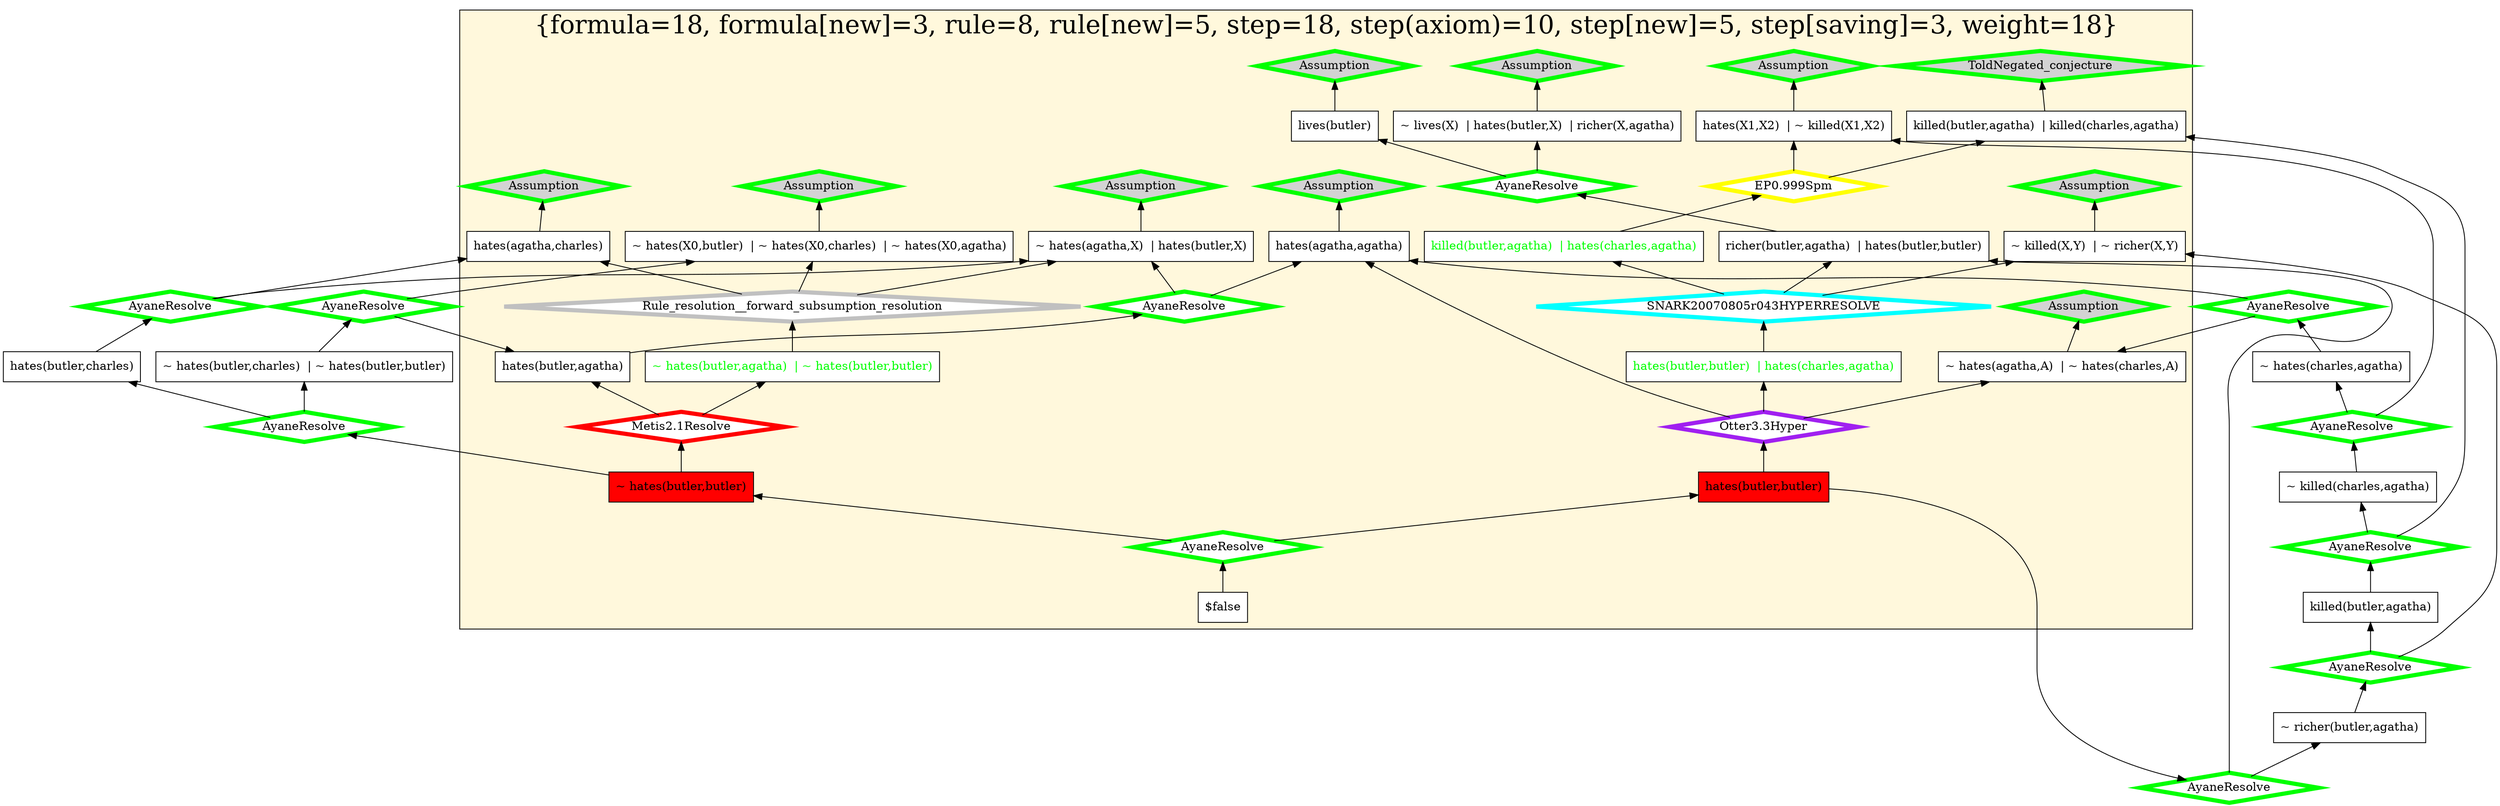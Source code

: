 digraph g 
{ rankdir=BT;
   
  "x_1605" [ fontcolor="green" URL="http://inference-web.org/proofs/tptp/Solutions/PUZ/PUZ001-1/Otter---3.3/answer.owl#ns_20_conclusion" color="black" shape="box" label="hates(charles,agatha)  | hates(butler,butler)" fillcolor="white" style="filled"  ];
  "x_1605" [ fontcolor="green" URL="http://inference-web.org/proofs/tptp/Solutions/PUZ/PUZ001-1/SNARK---20080805r005/answer.owl#ns_17_conclusion" color="black" shape="box" label="hates(butler,butler)  | hates(charles,agatha)" fillcolor="white" style="filled"  ];
  "x_1484" [ URL="http://inference-web.org/proofs/tptp/Solutions/PUZ/PUZ001-1/Vampire---9.0/answer.owl#ns_10_conclusion" color="black" shape="box" label="~ hates(agatha,X0)  | hates(butler,X0)" fillcolor="white" style="filled"  ];
  "x_1338" [ URL="http://inference-web.org/proofs/tptp/Solutions/PUZ/PUZ001-1/SNARK---20080805r005/answer.owl#ns_poorer_killer_conclusion" color="black" shape="box" label="~ killed(X,Y)  | ~ richer(X,Y)" fillcolor="white" style="filled"  ];
  "x_1552" [ URL="http://inference-web.org/proofs/tptp/Solutions/PUZ/PUZ001-1/Ayane---1.1/answer.owl#ns_22_conclusion" color="black" shape="box" label="richer(butler,agatha)  | hates(butler,butler)" fillcolor="white" style="filled"  ];
  "x_1224" [ URL="http://inference-web.org/proofs/tptp/Solutions/PUZ/PUZ001-1/Ayane---1.1/answer.owl#ns_13_conclusion" color="black" shape="box" label="~ hates(charles,agatha)" fillcolor="white" style="filled"  ];
  "x_1495" [ URL="http://inference-web.org/proofs/tptp/Solutions/PUZ/PUZ001-1/Ayane---1.1/answer.owl#ns_butler_conclusion" color="black" shape="box" label="lives(butler)" fillcolor="white" style="filled"  ];
  "x_1330" [ fontcolor="green" color="black" shape="box" label="hates(charles,agatha)  | killed(butler,agatha)" fillcolor="white" style="filled"  ];
  "x_1255" [ URL="http://inference-web.org/proofs/tptp/Solutions/PUZ/PUZ001-1/Ayane---1.1/answer.owl#ns_no_one_hates_everyone_conclusion" color="black" shape="box" label="~ hates(X,agatha)  | ~ hates(X,butler)  | ~ hates(X,charles)" fillcolor="white" style="filled"  ];
  "x_1450" [ URL="http://inference-web.org/proofs/tptp/Solutions/PUZ/PUZ001-1/Ayane---1.1/answer.owl#ns_killer_hates_victim_conclusion" color="black" shape="box" label="~ killed(X,Y)  | hates(X,Y)" fillcolor="white" style="filled"  ];
  "x_1480" [ URL="http://inference-web.org/proofs/tptp/Solutions/PUZ/PUZ001-1/Vampire---9.0/answer.owl#ns_8_conclusion" color="black" shape="box" label="hates(agatha,charles)" fillcolor="white" style="filled"  ];
  "x_1549" [ fontcolor="green" URL="http://inference-web.org/proofs/tptp/Solutions/PUZ/PUZ001-1/Vampire---9.0/answer.owl#ns_29_conclusion" color="black" shape="box" label="~ hates(butler,butler)  | ~ hates(butler,agatha)" fillcolor="white" style="filled"  ];
  "x_1338" [ URL="http://inference-web.org/proofs/tptp/Solutions/PUZ/PUZ001-1/Ayane---1.1/answer.owl#ns_poorer_killer_conclusion" color="black" shape="box" label="~ killed(X,Y)  | ~ richer(X,Y)" fillcolor="white" style="filled"  ];
  "x_1186" [ URL="http://inference-web.org/proofs/tptp/Solutions/PUZ/PUZ001-1/Ayane---1.1/answer.owl#ns_26_conclusion" color="black" shape="box" label="~ hates(butler,charles)  | ~ hates(butler,butler)" fillcolor="white" style="filled"  ];
  "x_1300" [ URL="http://inference-web.org/proofs/tptp/Solutions/PUZ/PUZ001-1/Ayane---1.1/answer.owl#ns_different_hates_conclusion" color="black" shape="box" label="~ hates(agatha,X)  | ~ hates(charles,X)" fillcolor="white" style="filled"  ];
  "x_1565" [ URL="http://inference-web.org/proofs/tptp/Solutions/PUZ/PUZ001-1/Ayane---1.1/answer.owl#ns_23_conclusion" color="black" shape="box" label="hates(butler,butler)" fillcolor="red" style="filled"  ];
  "x_1450" [ color="black" shape="box" label="hates(X1,X2)  | ~ killed(X1,X2)" fillcolor="white" style="filled"  ];
  "x_1330" [ fontcolor="green" URL="http://inference-web.org/proofs/tptp/Solutions/PUZ/PUZ001-1/SNARK---20080805r005/answer.owl#ns_15_conclusion" color="black" shape="box" label="killed(butler,agatha)  | hates(charles,agatha)" fillcolor="white" style="filled"  ];
  "x_1519" [ URL="http://inference-web.org/proofs/tptp/Solutions/PUZ/PUZ001-1/Ayane---1.1/answer.owl#ns_28_conclusion" color="black" shape="box" label="$false" fillcolor="white" style="filled"  ];
  "x_1565" [ URL="http://inference-web.org/proofs/tptp/Solutions/PUZ/PUZ001-1/Otter---3.3/answer.owl#ns_21_conclusion" color="black" shape="box" label="hates(butler,butler)" fillcolor="red" style="filled"  ];
  "x_1217" [ URL="http://inference-web.org/proofs/tptp/Solutions/PUZ/PUZ001-1/Ayane---1.1/answer.owl#ns_20_conclusion" color="black" shape="box" label="~ richer(butler,agatha)" fillcolor="white" style="filled"  ];
  "x_1503" [ URL="http://inference-web.org/proofs/tptp/Solutions/PUZ/PUZ001-1/Ayane---1.1/answer.owl#ns_18_conclusion" color="black" shape="box" label="killed(butler,agatha)" fillcolor="white" style="filled"  ];
  "x_1291" [ color="black" shape="box" label="killed(butler,agatha)  | killed(charles,agatha)" fillcolor="white" style="filled"  ];
  "x_1427" [ URL="http://inference-web.org/proofs/tptp/Solutions/PUZ/PUZ001-1/Ayane---1.1/answer.owl#ns_15_conclusion" color="black" shape="box" label="hates(butler,charles)" fillcolor="white" style="filled"  ];
  "x_1378" [ URL="http://inference-web.org/proofs/tptp/Solutions/PUZ/PUZ001-1/Metis---2.2/answer.owl#ns_refute_0_21_conclusion" color="black" shape="box" label="hates(butler,agatha)" fillcolor="white" style="filled"  ];
  "x_1255" [ URL="http://inference-web.org/proofs/tptp/Solutions/PUZ/PUZ001-1/Vampire---9.0/answer.owl#ns_15_conclusion" color="black" shape="box" label="~ hates(X0,butler)  | ~ hates(X0,charles)  | ~ hates(X0,agatha)" fillcolor="white" style="filled"  ];
  "x_1578" [ URL="http://inference-web.org/proofs/tptp/Solutions/PUZ/PUZ001-1/Ayane---1.1/answer.owl#ns_butler_hates_poor_conclusion" color="black" shape="box" label="~ lives(X)  | hates(butler,X)  | richer(X,agatha)" fillcolor="white" style="filled"  ];
  "x_1291" [ URL="http://inference-web.org/proofs/tptp/Solutions/PUZ/PUZ001-1/Ayane---1.1/answer.owl#ns_prove_neither_charles_nor_butler_did_it_conclusion" color="black" shape="box" label="killed(butler,agatha)  | killed(charles,agatha)" fillcolor="white" style="filled"  ];
  "x_1432" [ URL="http://inference-web.org/proofs/tptp/Solutions/PUZ/PUZ001-1/Ayane---1.1/answer.owl#ns_27_conclusion" color="black" shape="box" label="~ hates(butler,butler)" fillcolor="red" style="filled"  ];
  "x_1286" [ URL="http://inference-web.org/proofs/tptp/Solutions/PUZ/PUZ001-1/Ayane---1.1/answer.owl#ns_agatha_hates_agatha_conclusion" color="black" shape="box" label="hates(agatha,agatha)" fillcolor="white" style="filled"  ];
  "x_1480" [ URL="http://inference-web.org/proofs/tptp/Solutions/PUZ/PUZ001-1/Ayane---1.1/answer.owl#ns_agatha_hates_charles_conclusion" color="black" shape="box" label="hates(agatha,charles)" fillcolor="white" style="filled"  ];
  "x_1576" [ URL="http://inference-web.org/proofs/tptp/Solutions/PUZ/PUZ001-1/Ayane---1.1/answer.owl#ns_16_conclusion" color="black" shape="box" label="~ killed(charles,agatha)" fillcolor="white" style="filled"  ];
  "x_1286" [ URL="http://inference-web.org/proofs/tptp/Solutions/PUZ/PUZ001-1/Otter---3.3/answer.owl#ns_10_conclusion" color="black" shape="box" label="hates(agatha,agatha)" fillcolor="white" style="filled"  ];
  "x_1300" [ URL="http://inference-web.org/proofs/tptp/Solutions/PUZ/PUZ001-1/Otter---3.3/answer.owl#ns_2_conclusion" color="black" shape="box" label="~ hates(agatha,A)  | ~ hates(charles,A)" fillcolor="white" style="filled"  ];
  "x_1378" [ URL="http://inference-web.org/proofs/tptp/Solutions/PUZ/PUZ001-1/Ayane---1.1/answer.owl#ns_14_conclusion" color="black" shape="box" label="hates(butler,agatha)" fillcolor="white" style="filled"  ];
  "x_1432" [ URL="http://inference-web.org/proofs/tptp/Solutions/PUZ/PUZ001-1/Metis---2.2/answer.owl#ns_refute_0_22_conclusion" color="black" shape="box" label="~ hates(butler,butler)" fillcolor="red" style="filled"  ];
  "x_1484" [ URL="http://inference-web.org/proofs/tptp/Solutions/PUZ/PUZ001-1/Ayane---1.1/answer.owl#ns_same_hates_conclusion" color="black" shape="box" label="~ hates(agatha,X)  | hates(butler,X)" fillcolor="white" style="filled"  ];
  "x_1552" [ URL="http://inference-web.org/proofs/tptp/Solutions/PUZ/PUZ001-1/SNARK---20080805r005/answer.owl#ns_16_conclusion" color="black" shape="box" label="richer(butler,agatha)  | hates(butler,butler)" fillcolor="white" style="filled"  ];
  "x_1549" [ fontcolor="green" URL="http://inference-web.org/proofs/tptp/Solutions/PUZ/PUZ001-1/Metis---2.2/answer.owl#ns_refute_0_18_conclusion" color="black" shape="box" label="~ hates(butler,agatha)  | ~ hates(butler,butler)" fillcolor="white" style="filled"  ];
  "490ca8fb:1242f8625f3:-61a1" [ URL="http://browser.inference-web.org/iwbrowser/BrowseNodeSet?url=http%3A%2F%2Finference-web.org%2Fproofs%2Ftptp%2FSolutions%2FPUZ%2FPUZ001-1%2FAyane---1.1%2Fanswer.owl%23ns_agatha_hates_agatha" color="green" shape="diamond" label="Assumption" fillcolor="lightgrey" style="filled" penwidth="5"  ];
  "x_1286" -> "490ca8fb:1242f8625f3:-61a1";
  "490ca8fb:1242f8625f3:-617e" [ URL="http://browser.inference-web.org/iwbrowser/BrowseNodeSet?url=http%3A%2F%2Finference-web.org%2Fproofs%2Ftptp%2FSolutions%2FPUZ%2FPUZ001-1%2FEP---1.1pre%2Fanswer.owl%23ns_13" color="yellow" shape="diamond" label="EP0.999Spm" fillcolor="white" style="filled" penwidth="5"  ];
  "x_1330" -> "490ca8fb:1242f8625f3:-617e";
  "490ca8fb:1242f8625f3:-617e" -> "x_1291";
  "490ca8fb:1242f8625f3:-617e" -> "x_1450";
  "490ca8fb:1242f8625f3:-619b" [ URL="http://browser.inference-web.org/iwbrowser/BrowseNodeSet?url=http%3A%2F%2Finference-web.org%2Fproofs%2Ftptp%2FSolutions%2FPUZ%2FPUZ001-1%2FAyane---1.1%2Fanswer.owl%23ns_butler" color="green" shape="diamond" label="Assumption" fillcolor="lightgrey" style="filled" penwidth="5"  ];
  "x_1495" -> "490ca8fb:1242f8625f3:-619b";
  "490ca8fb:1242f8625f3:-6192" [ URL="http://browser.inference-web.org/iwbrowser/BrowseNodeSet?url=http%3A%2F%2Finference-web.org%2Fproofs%2Ftptp%2FSolutions%2FPUZ%2FPUZ001-1%2FAyane---1.1%2Fanswer.owl%23ns_15" color="green" shape="diamond" label="AyaneResolve" fillcolor="white" style="filled" penwidth="5"  ];
  "x_1427" -> "490ca8fb:1242f8625f3:-6192";
  "490ca8fb:1242f8625f3:-6192" -> "x_1480";
  "490ca8fb:1242f8625f3:-6192" -> "x_1484";
  "490ca8fb:1242f8625f3:-61bf" [ URL="http://browser.inference-web.org/iwbrowser/BrowseNodeSet?url=http%3A%2F%2Finference-web.org%2Fproofs%2Ftptp%2FSolutions%2FPUZ%2FPUZ001-1%2FAyane---1.1%2Fanswer.owl%23answer" color="green" shape="diamond" label="AyaneResolve" fillcolor="white" style="filled" penwidth="5"  ];
  "x_1519" -> "490ca8fb:1242f8625f3:-61bf";
  "490ca8fb:1242f8625f3:-61bf" -> "x_1432";
  "490ca8fb:1242f8625f3:-61bf" -> "x_1565";
  "490ca8fb:1242f8625f3:-61a7" [ URL="http://browser.inference-web.org/iwbrowser/BrowseNodeSet?url=http%3A%2F%2Finference-web.org%2Fproofs%2Ftptp%2FSolutions%2FPUZ%2FPUZ001-1%2FAyane---1.1%2Fanswer.owl%23ns_13" color="green" shape="diamond" label="AyaneResolve" fillcolor="white" style="filled" penwidth="5"  ];
  "x_1224" -> "490ca8fb:1242f8625f3:-61a7";
  "490ca8fb:1242f8625f3:-61a7" -> "x_1286";
  "490ca8fb:1242f8625f3:-61a7" -> "x_1300";
  "490ca8fb:1242f8625f3:-61b0" [ URL="http://browser.inference-web.org/iwbrowser/BrowseNodeSet?url=http%3A%2F%2Finference-web.org%2Fproofs%2Ftptp%2FSolutions%2FPUZ%2FPUZ001-1%2FAyane---1.1%2Fanswer.owl%23ns_prove_neither_charles_nor_butler_did_it" color="green" shape="diamond" label="ToldNegated_conjecture" fillcolor="lightgrey" style="filled" penwidth="5"  ];
  "x_1291" -> "490ca8fb:1242f8625f3:-61b0";
  "490ca8fb:1242f8625f3:-6044" [ URL="http://browser.inference-web.org/iwbrowser/BrowseNodeSet?url=http%3A%2F%2Finference-web.org%2Fproofs%2Ftptp%2FSolutions%2FPUZ%2FPUZ001-1%2FOtter---3.3%2Fanswer.owl%23ns_21" color="purple" shape="diamond" label="Otter3.3Hyper" fillcolor="white" style="filled" penwidth="5"  ];
  "x_1565" -> "490ca8fb:1242f8625f3:-6044";
  "490ca8fb:1242f8625f3:-6044" -> "x_1286";
  "490ca8fb:1242f8625f3:-6044" -> "x_1300";
  "490ca8fb:1242f8625f3:-6044" -> "x_1605";
  "490ca8fb:1242f8625f3:-61ad" [ URL="http://browser.inference-web.org/iwbrowser/BrowseNodeSet?url=http%3A%2F%2Finference-web.org%2Fproofs%2Ftptp%2FSolutions%2FPUZ%2FPUZ001-1%2FAyane---1.1%2Fanswer.owl%23ns_16" color="green" shape="diamond" label="AyaneResolve" fillcolor="white" style="filled" penwidth="5"  ];
  "x_1576" -> "490ca8fb:1242f8625f3:-61ad";
  "490ca8fb:1242f8625f3:-61ad" -> "x_1224";
  "490ca8fb:1242f8625f3:-61ad" -> "x_1450";
  "490ca8fb:1242f8625f3:-6189" [ URL="http://browser.inference-web.org/iwbrowser/BrowseNodeSet?url=http%3A%2F%2Finference-web.org%2Fproofs%2Ftptp%2FSolutions%2FPUZ%2FPUZ001-1%2FAyane---1.1%2Fanswer.owl%23ns_26" color="green" shape="diamond" label="AyaneResolve" fillcolor="white" style="filled" penwidth="5"  ];
  "x_1186" -> "490ca8fb:1242f8625f3:-6189";
  "490ca8fb:1242f8625f3:-6189" -> "x_1255";
  "490ca8fb:1242f8625f3:-6189" -> "x_1378";
  "490ca8fb:1242f8625f3:-5f82" [ URL="http://browser.inference-web.org/iwbrowser/BrowseNodeSet?url=http%3A%2F%2Finference-web.org%2Fproofs%2Ftptp%2FSolutions%2FPUZ%2FPUZ001-1%2FVampire---9.0%2Fanswer.owl%23ns_29" color="grey" shape="diamond" label="Rule_resolution__forward_subsumption_resolution" fillcolor="white" style="filled" penwidth="5"  ];
  "x_1549" -> "490ca8fb:1242f8625f3:-5f82";
  "490ca8fb:1242f8625f3:-5f82" -> "x_1255";
  "490ca8fb:1242f8625f3:-5f82" -> "x_1480";
  "490ca8fb:1242f8625f3:-5f82" -> "x_1484";
  "490ca8fb:1242f8625f3:-6198" [ URL="http://browser.inference-web.org/iwbrowser/BrowseNodeSet?url=http%3A%2F%2Finference-web.org%2Fproofs%2Ftptp%2FSolutions%2FPUZ%2FPUZ001-1%2FAyane---1.1%2Fanswer.owl%23ns_butler_hates_poor" color="green" shape="diamond" label="Assumption" fillcolor="lightgrey" style="filled" penwidth="5"  ];
  "x_1578" -> "490ca8fb:1242f8625f3:-6198";
  "490ca8fb:1242f8625f3:-61b6" [ URL="http://browser.inference-web.org/iwbrowser/BrowseNodeSet?url=http%3A%2F%2Finference-web.org%2Fproofs%2Ftptp%2FSolutions%2FPUZ%2FPUZ001-1%2FAyane---1.1%2Fanswer.owl%23ns_poorer_killer" color="green" shape="diamond" label="Assumption" fillcolor="lightgrey" style="filled" penwidth="5"  ];
  "x_1338" -> "490ca8fb:1242f8625f3:-61b6";
  "490ca8fb:1242f8625f3:-6186" [ URL="http://browser.inference-web.org/iwbrowser/BrowseNodeSet?url=http%3A%2F%2Finference-web.org%2Fproofs%2Ftptp%2FSolutions%2FPUZ%2FPUZ001-1%2FAyane---1.1%2Fanswer.owl%23ns_no_one_hates_everyone" color="green" shape="diamond" label="Assumption" fillcolor="lightgrey" style="filled" penwidth="5"  ];
  "x_1255" -> "490ca8fb:1242f8625f3:-6186";
  "490ca8fb:1242f8625f3:-61bc" [ URL="http://browser.inference-web.org/iwbrowser/BrowseNodeSet?url=http%3A%2F%2Finference-web.org%2Fproofs%2Ftptp%2FSolutions%2FPUZ%2FPUZ001-1%2FAyane---1.1%2Fanswer.owl%23ns_23" color="green" shape="diamond" label="AyaneResolve" fillcolor="white" style="filled" penwidth="5"  ];
  "x_1565" -> "490ca8fb:1242f8625f3:-61bc";
  "490ca8fb:1242f8625f3:-61bc" -> "x_1217";
  "490ca8fb:1242f8625f3:-61bc" -> "x_1552";
  "490ca8fb:1242f8625f3:-608f" [ URL="http://browser.inference-web.org/iwbrowser/BrowseNodeSet?url=http%3A%2F%2Finference-web.org%2Fproofs%2Ftptp%2FSolutions%2FPUZ%2FPUZ001-1%2FMetis---2.2%2Fanswer.owl%23ns_refute_0_22" color="red" shape="diamond" label="Metis2.1Resolve" fillcolor="white" style="filled" penwidth="5"  ];
  "x_1432" -> "490ca8fb:1242f8625f3:-608f";
  "490ca8fb:1242f8625f3:-608f" -> "x_1378";
  "490ca8fb:1242f8625f3:-608f" -> "x_1549";
  "490ca8fb:1242f8625f3:-6183" [ URL="http://browser.inference-web.org/iwbrowser/BrowseNodeSet?url=http%3A%2F%2Finference-web.org%2Fproofs%2Ftptp%2FSolutions%2FPUZ%2FPUZ001-1%2FAyane---1.1%2Fanswer.owl%23ns_14" color="green" shape="diamond" label="AyaneResolve" fillcolor="white" style="filled" penwidth="5"  ];
  "x_1378" -> "490ca8fb:1242f8625f3:-6183";
  "490ca8fb:1242f8625f3:-6183" -> "x_1286";
  "490ca8fb:1242f8625f3:-6183" -> "x_1484";
  "490ca8fb:1242f8625f3:-619e" [ URL="http://browser.inference-web.org/iwbrowser/BrowseNodeSet?url=http%3A%2F%2Finference-web.org%2Fproofs%2Ftptp%2FSolutions%2FPUZ%2FPUZ001-1%2FAyane---1.1%2Fanswer.owl%23ns_22" color="green" shape="diamond" label="AyaneResolve" fillcolor="white" style="filled" penwidth="5"  ];
  "x_1552" -> "490ca8fb:1242f8625f3:-619e";
  "490ca8fb:1242f8625f3:-619e" -> "x_1495";
  "490ca8fb:1242f8625f3:-619e" -> "x_1578";
  "490ca8fb:1242f8625f3:-6195" [ URL="http://browser.inference-web.org/iwbrowser/BrowseNodeSet?url=http%3A%2F%2Finference-web.org%2Fproofs%2Ftptp%2FSolutions%2FPUZ%2FPUZ001-1%2FAyane---1.1%2Fanswer.owl%23ns_27" color="green" shape="diamond" label="AyaneResolve" fillcolor="white" style="filled" penwidth="5"  ];
  "x_1432" -> "490ca8fb:1242f8625f3:-6195";
  "490ca8fb:1242f8625f3:-6195" -> "x_1186";
  "490ca8fb:1242f8625f3:-6195" -> "x_1427";
  "490ca8fb:1242f8625f3:-61aa" [ URL="http://browser.inference-web.org/iwbrowser/BrowseNodeSet?url=http%3A%2F%2Finference-web.org%2Fproofs%2Ftptp%2FSolutions%2FPUZ%2FPUZ001-1%2FAyane---1.1%2Fanswer.owl%23ns_killer_hates_victim" color="green" shape="diamond" label="Assumption" fillcolor="lightgrey" style="filled" penwidth="5"  ];
  "x_1450" -> "490ca8fb:1242f8625f3:-61aa";
  "490ca8fb:1242f8625f3:-61a4" [ URL="http://browser.inference-web.org/iwbrowser/BrowseNodeSet?url=http%3A%2F%2Finference-web.org%2Fproofs%2Ftptp%2FSolutions%2FPUZ%2FPUZ001-1%2FAyane---1.1%2Fanswer.owl%23ns_different_hates" color="green" shape="diamond" label="Assumption" fillcolor="lightgrey" style="filled" penwidth="5"  ];
  "x_1300" -> "490ca8fb:1242f8625f3:-61a4";
  "490ca8fb:1242f8625f3:-618c" [ URL="http://browser.inference-web.org/iwbrowser/BrowseNodeSet?url=http%3A%2F%2Finference-web.org%2Fproofs%2Ftptp%2FSolutions%2FPUZ%2FPUZ001-1%2FAyane---1.1%2Fanswer.owl%23ns_same_hates" color="green" shape="diamond" label="Assumption" fillcolor="lightgrey" style="filled" penwidth="5"  ];
  "x_1484" -> "490ca8fb:1242f8625f3:-618c";
  "490ca8fb:1242f8625f3:-600c" [ URL="http://browser.inference-web.org/iwbrowser/BrowseNodeSet?url=http%3A%2F%2Finference-web.org%2Fproofs%2Ftptp%2FSolutions%2FPUZ%2FPUZ001-1%2FSNARK---20080805r005%2Fanswer.owl%23ns_17" color="cyan" shape="diamond" label="SNARK20070805r043HYPERRESOLVE" fillcolor="white" style="filled" penwidth="5"  ];
  "x_1605" -> "490ca8fb:1242f8625f3:-600c";
  "490ca8fb:1242f8625f3:-600c" -> "x_1330";
  "490ca8fb:1242f8625f3:-600c" -> "x_1338";
  "490ca8fb:1242f8625f3:-600c" -> "x_1552";
  "490ca8fb:1242f8625f3:-61b9" [ URL="http://browser.inference-web.org/iwbrowser/BrowseNodeSet?url=http%3A%2F%2Finference-web.org%2Fproofs%2Ftptp%2FSolutions%2FPUZ%2FPUZ001-1%2FAyane---1.1%2Fanswer.owl%23ns_20" color="green" shape="diamond" label="AyaneResolve" fillcolor="white" style="filled" penwidth="5"  ];
  "x_1217" -> "490ca8fb:1242f8625f3:-61b9";
  "490ca8fb:1242f8625f3:-61b9" -> "x_1338";
  "490ca8fb:1242f8625f3:-61b9" -> "x_1503";
  "490ca8fb:1242f8625f3:-618f" [ URL="http://browser.inference-web.org/iwbrowser/BrowseNodeSet?url=http%3A%2F%2Finference-web.org%2Fproofs%2Ftptp%2FSolutions%2FPUZ%2FPUZ001-1%2FAyane---1.1%2Fanswer.owl%23ns_agatha_hates_charles" color="green" shape="diamond" label="Assumption" fillcolor="lightgrey" style="filled" penwidth="5"  ];
  "x_1480" -> "490ca8fb:1242f8625f3:-618f";
  "490ca8fb:1242f8625f3:-61b3" [ URL="http://browser.inference-web.org/iwbrowser/BrowseNodeSet?url=http%3A%2F%2Finference-web.org%2Fproofs%2Ftptp%2FSolutions%2FPUZ%2FPUZ001-1%2FAyane---1.1%2Fanswer.owl%23ns_18" color="green" shape="diamond" label="AyaneResolve" fillcolor="white" style="filled" penwidth="5"  ];
  "x_1503" -> "490ca8fb:1242f8625f3:-61b3";
  "490ca8fb:1242f8625f3:-61b3" -> "x_1291";
  "490ca8fb:1242f8625f3:-61b3" -> "x_1576";
  
 subgraph cluster_opt 
{ labelloc=b label="{formula=18, formula[new]=3, rule=8, rule[new]=5, step=18, step(axiom)=10, step[new]=5, step[saving]=3, weight=18}" 
 fontsize=30 fillcolor=cornsilk style=filled 
  x_1255 ; x_1549 ; x_1495 ; x_1338 ; x_1578 ; x_1432 ; x_1330 ; x_1605 ; x_1300 ; x_1565 ; x_1291 ; x_1519 ; x_1450 ; x_1484 ; x_1286 ; x_1552 ; x_1378 ; x_1480 ; "490ca8fb:1242f8625f3:-61a1" ;
 "490ca8fb:1242f8625f3:-617e" ;
 "490ca8fb:1242f8625f3:-619b" ;
 "490ca8fb:1242f8625f3:-6183" ;
 "490ca8fb:1242f8625f3:-608f" ;
 "490ca8fb:1242f8625f3:-61bf" ;
 "490ca8fb:1242f8625f3:-619e" ;
 "490ca8fb:1242f8625f3:-61b0" ;
 "490ca8fb:1242f8625f3:-6044" ;
 "490ca8fb:1242f8625f3:-618c" ;
 "490ca8fb:1242f8625f3:-61a4" ;
 "490ca8fb:1242f8625f3:-61aa" ;
 "490ca8fb:1242f8625f3:-5f82" ;
 "490ca8fb:1242f8625f3:-6198" ;
 "490ca8fb:1242f8625f3:-61b6" ;
 "490ca8fb:1242f8625f3:-600c" ;
 "490ca8fb:1242f8625f3:-618f" ;
 "490ca8fb:1242f8625f3:-6186" ;
 
}
 
}
